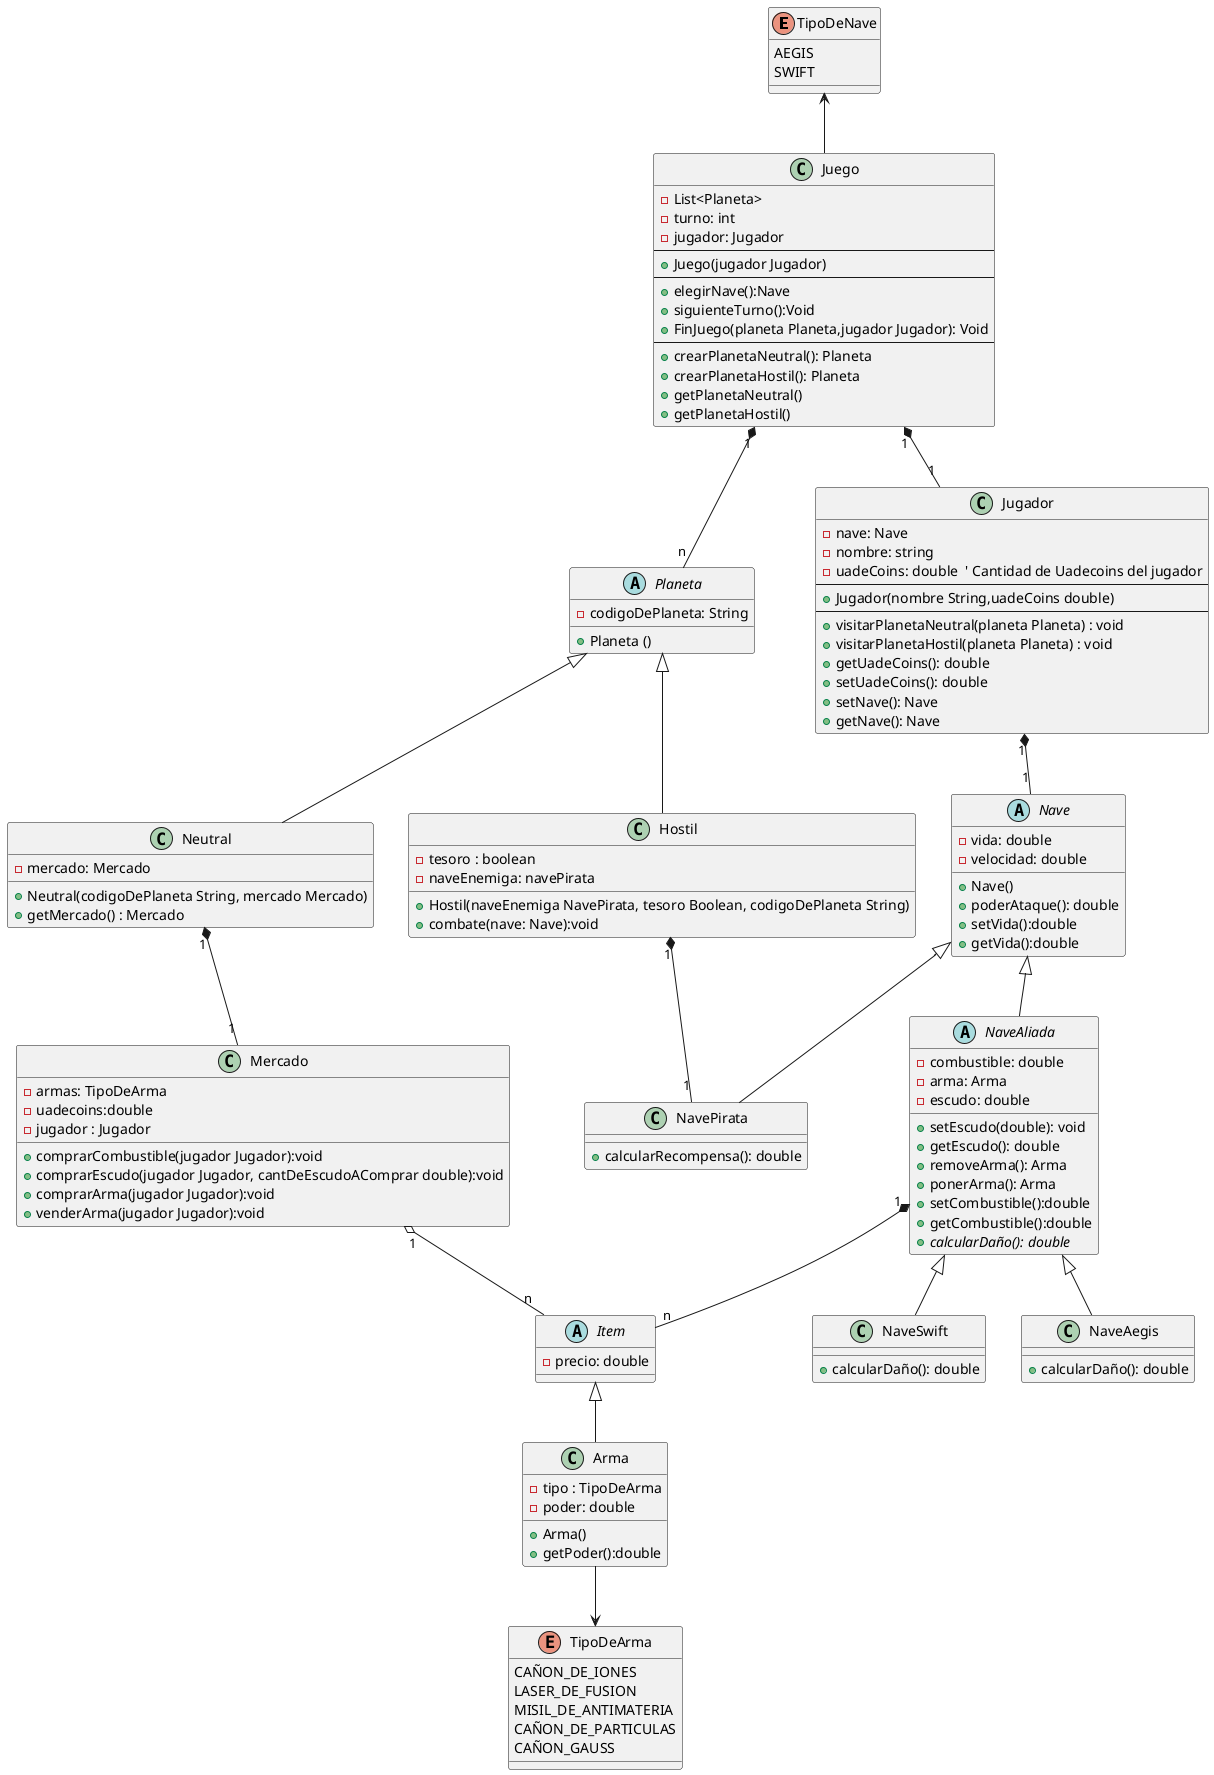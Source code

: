 @startuml
'class Juego
TipoDeNave <-- Juego
enum TipoDeNave{
    AEGIS
    SWIFT
}
Arma --> TipoDeArma
enum TipoDeArma{
   CAÑON_DE_IONES
   LASER_DE_FUSION
   MISIL_DE_ANTIMATERIA
   CAÑON_DE_PARTICULAS
   CAÑON_GAUSS
}
Juego "1" *-- "n" Planeta
Juego "1" *-- "1" Jugador
class Juego {
    - List<Planeta>
    - turno: int
    - jugador: Jugador
    --
    + Juego(jugador Jugador)
    --
    + elegirNave():Nave
    + siguienteTurno():Void
    + FinJuego(planeta Planeta,jugador Jugador): Void
    --
    + crearPlanetaNeutral(): Planeta
    + crearPlanetaHostil(): Planeta
    + getPlanetaNeutral()
    + getPlanetaHostil()
}
Jugador "1" *-- "1" Nave
'class Jugador
class Jugador {
    - nave: Nave
    - nombre: string
    - uadeCoins: double  ' Cantidad de Uadecoins del jugador
    --
    + Jugador(nombre String,uadeCoins double)
    --
    + visitarPlanetaNeutral(planeta Planeta) : void
    + visitarPlanetaHostil(planeta Planeta) : void
    + getUadeCoins(): double
    + setUadeCoins(): double
    + setNave(): Nave
    + getNave(): Nave
}

'class Nave
abstract class Nave {
    - vida: double
    - velocidad: double
    + Nave()
    + poderAtaque(): double
    + setVida():double
    + getVida():double
}
abstract class NaveAliada extends Nave{
 - combustible: double
 - arma: Arma
 - escudo: double
 + setEscudo(double): void
 + getEscudo(): double
 + removeArma(): Arma
 + ponerArma(): Arma
 + setCombustible():double
 + getCombustible():double
 + {abstract} calcularDaño(): double
}
' Clase para Nave Aegis
class NaveAegis extends NaveAliada{
+ calcularDaño(): double
}
' Clase para Nave Swift
class NaveSwift extends NaveAliada {
+ calcularDaño(): double
}
NaveAliada "1"*--"n" Item
abstract class Item{
- precio: double

}
'class Arma
class Arma extends Item{
    - tipo : TipoDeArma
    - poder: double
    + Arma()
    + getPoder():double
}


Hostil "1"*--"1" NavePirata
'class Enemigo
class NavePirata extends Nave {
    + calcularRecompensa(): double
}

'class Planeta

Neutral "1"*--"1" Mercado
abstract class Planeta {
    - codigoDePlaneta: String
    + Planeta ()
}

'class Mercado
class Neutral extends Planeta{
    - mercado: Mercado
    + Neutral(codigoDePlaneta String, mercado Mercado)
    + getMercado() : Mercado

}
Mercado "1" o-- "n" Item
class Mercado {
    -armas: TipoDeArma
    -uadecoins:double
    -jugador : Jugador
    + comprarCombustible(jugador Jugador):void
    + comprarEscudo(jugador Jugador, cantDeEscudoAComprar double):void
    + comprarArma(jugador Jugador):void
    + venderArma(jugador Jugador):void

}



'Subclase de Planeta: Hostil
class Hostil extends Planeta{
    - tesoro : boolean
    - naveEnemiga: navePirata
    + Hostil(naveEnemiga NavePirata, tesoro Boolean, codigoDePlaneta String)
    + combate(nave: Nave):void
}


@enduml